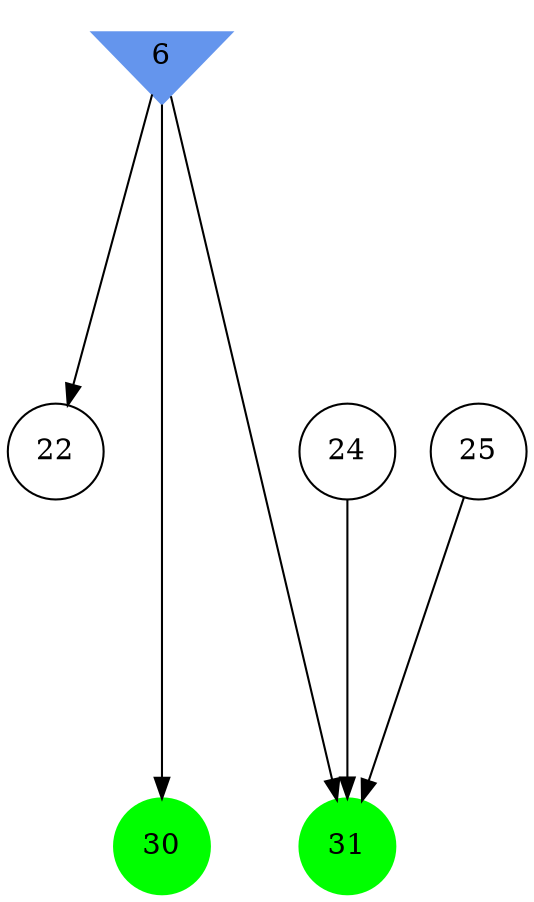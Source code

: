 digraph brain {
	ranksep=2.0;
	6 [shape=invtriangle,style=filled,color=cornflowerblue];
	22 [shape=circle,color=black];
	24 [shape=circle,color=black];
	25 [shape=circle,color=black];
	30 [shape=circle,style=filled,color=green];
	31 [shape=circle,style=filled,color=green];
	6	->	30;
	6	->	22;
	25	->	31;
	6	->	31;
	24	->	31;
	{ rank=same; 6; }
	{ rank=same; 22; 24; 25; }
	{ rank=same; 30; 31; }
}
